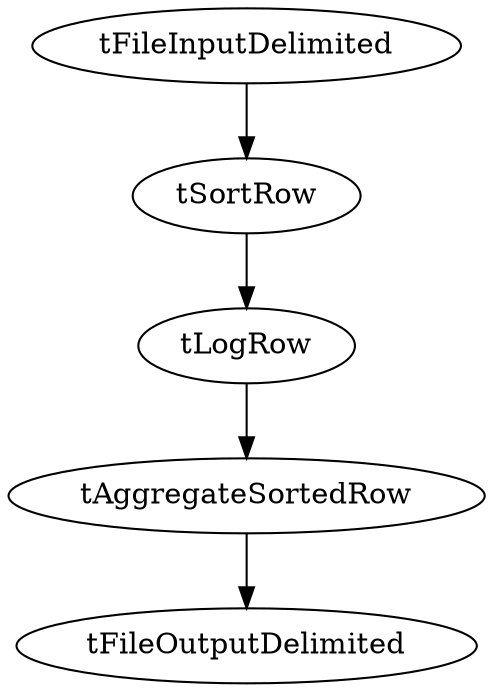digraph G {
  tFileInputDelimited_1 [ label="tFileInputDelimited" ];
  tSortRow_1 [ label="tSortRow" ];
  tLogRow_1 [ label="tLogRow" ];
  tAggregateSortedRow_1 [ label="tAggregateSortedRow" ];
  tFileOutputDelimited_1 [ label="tFileOutputDelimited" ];
  tFileInputDelimited_1 -> tSortRow_1;
  tSortRow_1 -> tLogRow_1;
  tLogRow_1 -> tAggregateSortedRow_1;
  tAggregateSortedRow_1 -> tFileOutputDelimited_1;
}
